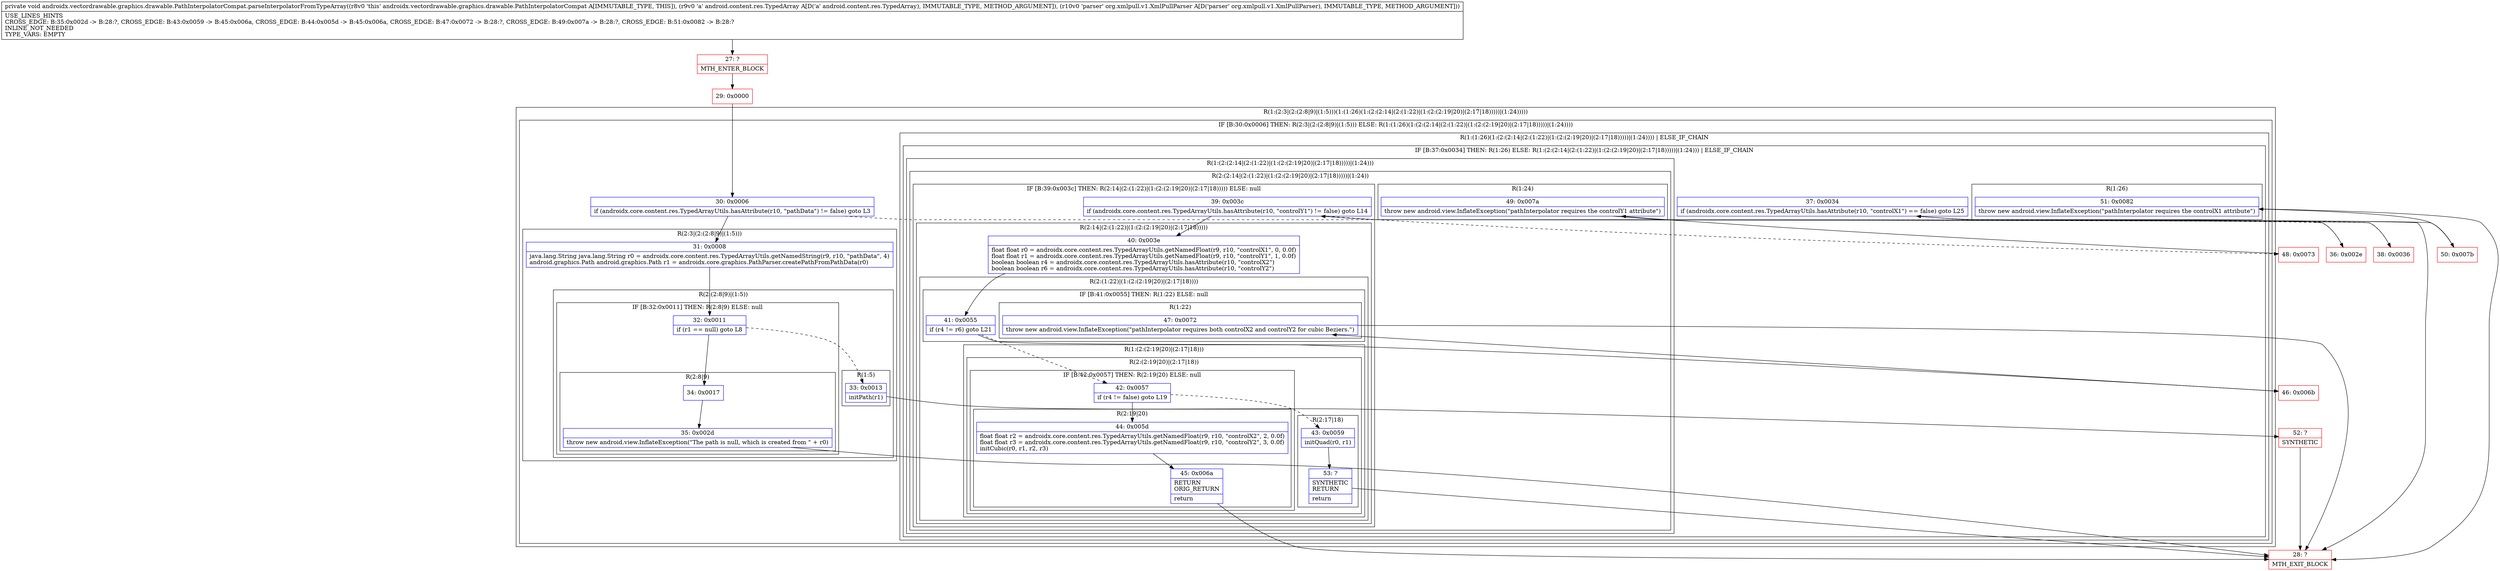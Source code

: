 digraph "CFG forandroidx.vectordrawable.graphics.drawable.PathInterpolatorCompat.parseInterpolatorFromTypeArray(Landroid\/content\/res\/TypedArray;Lorg\/xmlpull\/v1\/XmlPullParser;)V" {
subgraph cluster_Region_1375302380 {
label = "R(1:(2:3|(2:(2:8|9)|(1:5)))(1:(1:26)(1:(2:(2:14|(2:(1:22)|(1:(2:(2:19|20)|(2:17|18)))))|(1:24)))))";
node [shape=record,color=blue];
subgraph cluster_IfRegion_1214539671 {
label = "IF [B:30:0x0006] THEN: R(2:3|(2:(2:8|9)|(1:5))) ELSE: R(1:(1:26)(1:(2:(2:14|(2:(1:22)|(1:(2:(2:19|20)|(2:17|18)))))|(1:24))))";
node [shape=record,color=blue];
Node_30 [shape=record,label="{30\:\ 0x0006|if (androidx.core.content.res.TypedArrayUtils.hasAttribute(r10, \"pathData\") != false) goto L3\l}"];
subgraph cluster_Region_83852652 {
label = "R(2:3|(2:(2:8|9)|(1:5)))";
node [shape=record,color=blue];
Node_31 [shape=record,label="{31\:\ 0x0008|java.lang.String java.lang.String r0 = androidx.core.content.res.TypedArrayUtils.getNamedString(r9, r10, \"pathData\", 4)\landroid.graphics.Path android.graphics.Path r1 = androidx.core.graphics.PathParser.createPathFromPathData(r0)\l}"];
subgraph cluster_Region_2062099564 {
label = "R(2:(2:8|9)|(1:5))";
node [shape=record,color=blue];
subgraph cluster_IfRegion_1202172609 {
label = "IF [B:32:0x0011] THEN: R(2:8|9) ELSE: null";
node [shape=record,color=blue];
Node_32 [shape=record,label="{32\:\ 0x0011|if (r1 == null) goto L8\l}"];
subgraph cluster_Region_1772632038 {
label = "R(2:8|9)";
node [shape=record,color=blue];
Node_34 [shape=record,label="{34\:\ 0x0017}"];
Node_35 [shape=record,label="{35\:\ 0x002d|throw new android.view.InflateException(\"The path is null, which is created from \" + r0)\l}"];
}
}
subgraph cluster_Region_1612746378 {
label = "R(1:5)";
node [shape=record,color=blue];
Node_33 [shape=record,label="{33\:\ 0x0013|initPath(r1)\l}"];
}
}
}
subgraph cluster_Region_841318035 {
label = "R(1:(1:26)(1:(2:(2:14|(2:(1:22)|(1:(2:(2:19|20)|(2:17|18)))))|(1:24)))) | ELSE_IF_CHAIN\l";
node [shape=record,color=blue];
subgraph cluster_IfRegion_684786729 {
label = "IF [B:37:0x0034] THEN: R(1:26) ELSE: R(1:(2:(2:14|(2:(1:22)|(1:(2:(2:19|20)|(2:17|18)))))|(1:24))) | ELSE_IF_CHAIN\l";
node [shape=record,color=blue];
Node_37 [shape=record,label="{37\:\ 0x0034|if (androidx.core.content.res.TypedArrayUtils.hasAttribute(r10, \"controlX1\") == false) goto L25\l}"];
subgraph cluster_Region_1130534523 {
label = "R(1:26)";
node [shape=record,color=blue];
Node_51 [shape=record,label="{51\:\ 0x0082|throw new android.view.InflateException(\"pathInterpolator requires the controlX1 attribute\")\l}"];
}
subgraph cluster_Region_1889210431 {
label = "R(1:(2:(2:14|(2:(1:22)|(1:(2:(2:19|20)|(2:17|18)))))|(1:24)))";
node [shape=record,color=blue];
subgraph cluster_Region_1767057753 {
label = "R(2:(2:14|(2:(1:22)|(1:(2:(2:19|20)|(2:17|18)))))|(1:24))";
node [shape=record,color=blue];
subgraph cluster_IfRegion_1233360918 {
label = "IF [B:39:0x003c] THEN: R(2:14|(2:(1:22)|(1:(2:(2:19|20)|(2:17|18))))) ELSE: null";
node [shape=record,color=blue];
Node_39 [shape=record,label="{39\:\ 0x003c|if (androidx.core.content.res.TypedArrayUtils.hasAttribute(r10, \"controlY1\") != false) goto L14\l}"];
subgraph cluster_Region_1264942360 {
label = "R(2:14|(2:(1:22)|(1:(2:(2:19|20)|(2:17|18)))))";
node [shape=record,color=blue];
Node_40 [shape=record,label="{40\:\ 0x003e|float float r0 = androidx.core.content.res.TypedArrayUtils.getNamedFloat(r9, r10, \"controlX1\", 0, 0.0f)\lfloat float r1 = androidx.core.content.res.TypedArrayUtils.getNamedFloat(r9, r10, \"controlY1\", 1, 0.0f)\lboolean boolean r4 = androidx.core.content.res.TypedArrayUtils.hasAttribute(r10, \"controlX2\")\lboolean boolean r6 = androidx.core.content.res.TypedArrayUtils.hasAttribute(r10, \"controlY2\")\l}"];
subgraph cluster_Region_503647763 {
label = "R(2:(1:22)|(1:(2:(2:19|20)|(2:17|18))))";
node [shape=record,color=blue];
subgraph cluster_IfRegion_1764290875 {
label = "IF [B:41:0x0055] THEN: R(1:22) ELSE: null";
node [shape=record,color=blue];
Node_41 [shape=record,label="{41\:\ 0x0055|if (r4 != r6) goto L21\l}"];
subgraph cluster_Region_918028036 {
label = "R(1:22)";
node [shape=record,color=blue];
Node_47 [shape=record,label="{47\:\ 0x0072|throw new android.view.InflateException(\"pathInterpolator requires both controlX2 and controlY2 for cubic Beziers.\")\l}"];
}
}
subgraph cluster_Region_1180569962 {
label = "R(1:(2:(2:19|20)|(2:17|18)))";
node [shape=record,color=blue];
subgraph cluster_Region_323515039 {
label = "R(2:(2:19|20)|(2:17|18))";
node [shape=record,color=blue];
subgraph cluster_IfRegion_163962043 {
label = "IF [B:42:0x0057] THEN: R(2:19|20) ELSE: null";
node [shape=record,color=blue];
Node_42 [shape=record,label="{42\:\ 0x0057|if (r4 != false) goto L19\l}"];
subgraph cluster_Region_1334331368 {
label = "R(2:19|20)";
node [shape=record,color=blue];
Node_44 [shape=record,label="{44\:\ 0x005d|float float r2 = androidx.core.content.res.TypedArrayUtils.getNamedFloat(r9, r10, \"controlX2\", 2, 0.0f)\lfloat float r3 = androidx.core.content.res.TypedArrayUtils.getNamedFloat(r9, r10, \"controlY2\", 3, 0.0f)\linitCubic(r0, r1, r2, r3)\l}"];
Node_45 [shape=record,label="{45\:\ 0x006a|RETURN\lORIG_RETURN\l|return\l}"];
}
}
subgraph cluster_Region_670652517 {
label = "R(2:17|18)";
node [shape=record,color=blue];
Node_43 [shape=record,label="{43\:\ 0x0059|initQuad(r0, r1)\l}"];
Node_53 [shape=record,label="{53\:\ ?|SYNTHETIC\lRETURN\l|return\l}"];
}
}
}
}
}
}
subgraph cluster_Region_621515635 {
label = "R(1:24)";
node [shape=record,color=blue];
Node_49 [shape=record,label="{49\:\ 0x007a|throw new android.view.InflateException(\"pathInterpolator requires the controlY1 attribute\")\l}"];
}
}
}
}
}
}
}
Node_27 [shape=record,color=red,label="{27\:\ ?|MTH_ENTER_BLOCK\l}"];
Node_29 [shape=record,color=red,label="{29\:\ 0x0000}"];
Node_52 [shape=record,color=red,label="{52\:\ ?|SYNTHETIC\l}"];
Node_28 [shape=record,color=red,label="{28\:\ ?|MTH_EXIT_BLOCK\l}"];
Node_36 [shape=record,color=red,label="{36\:\ 0x002e}"];
Node_38 [shape=record,color=red,label="{38\:\ 0x0036}"];
Node_46 [shape=record,color=red,label="{46\:\ 0x006b}"];
Node_48 [shape=record,color=red,label="{48\:\ 0x0073}"];
Node_50 [shape=record,color=red,label="{50\:\ 0x007b}"];
MethodNode[shape=record,label="{private void androidx.vectordrawable.graphics.drawable.PathInterpolatorCompat.parseInterpolatorFromTypeArray((r8v0 'this' androidx.vectordrawable.graphics.drawable.PathInterpolatorCompat A[IMMUTABLE_TYPE, THIS]), (r9v0 'a' android.content.res.TypedArray A[D('a' android.content.res.TypedArray), IMMUTABLE_TYPE, METHOD_ARGUMENT]), (r10v0 'parser' org.xmlpull.v1.XmlPullParser A[D('parser' org.xmlpull.v1.XmlPullParser), IMMUTABLE_TYPE, METHOD_ARGUMENT]))  | USE_LINES_HINTS\lCROSS_EDGE: B:35:0x002d \-\> B:28:?, CROSS_EDGE: B:43:0x0059 \-\> B:45:0x006a, CROSS_EDGE: B:44:0x005d \-\> B:45:0x006a, CROSS_EDGE: B:47:0x0072 \-\> B:28:?, CROSS_EDGE: B:49:0x007a \-\> B:28:?, CROSS_EDGE: B:51:0x0082 \-\> B:28:?\lINLINE_NOT_NEEDED\lTYPE_VARS: EMPTY\l}"];
MethodNode -> Node_27;Node_30 -> Node_31;
Node_30 -> Node_36[style=dashed];
Node_31 -> Node_32;
Node_32 -> Node_33[style=dashed];
Node_32 -> Node_34;
Node_34 -> Node_35;
Node_35 -> Node_28;
Node_33 -> Node_52;
Node_37 -> Node_38[style=dashed];
Node_37 -> Node_50;
Node_51 -> Node_28;
Node_39 -> Node_40;
Node_39 -> Node_48[style=dashed];
Node_40 -> Node_41;
Node_41 -> Node_42[style=dashed];
Node_41 -> Node_46;
Node_47 -> Node_28;
Node_42 -> Node_43[style=dashed];
Node_42 -> Node_44;
Node_44 -> Node_45;
Node_45 -> Node_28;
Node_43 -> Node_53;
Node_53 -> Node_28;
Node_49 -> Node_28;
Node_27 -> Node_29;
Node_29 -> Node_30;
Node_52 -> Node_28;
Node_36 -> Node_37;
Node_38 -> Node_39;
Node_46 -> Node_47;
Node_48 -> Node_49;
Node_50 -> Node_51;
}

